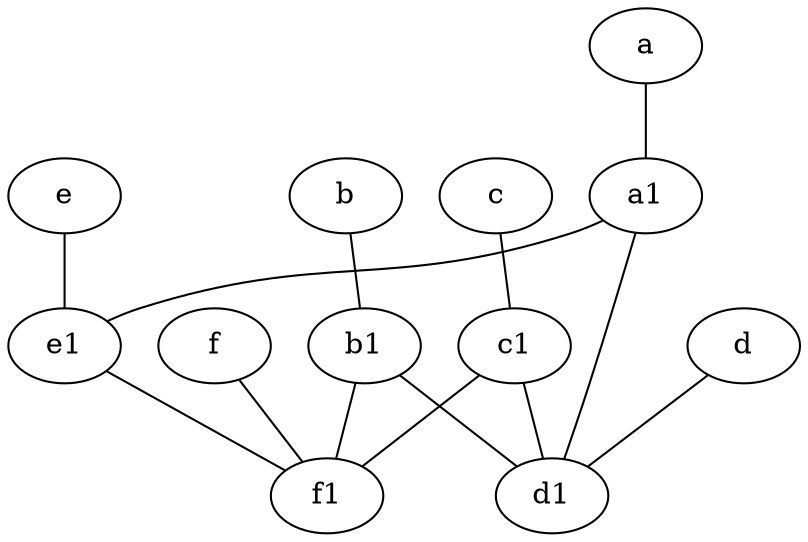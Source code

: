 graph {
	node [labelfontsize=50]
	c1 [labelfontsize=50 pos="4.5,3!"]
	f1 [labelfontsize=50 pos="3,8!"]
	d1 [labelfontsize=50 pos="3,5!"]
	e [labelfontsize=50 pos="7,9!"]
	f [labelfontsize=50 pos="3,9!"]
	c [labelfontsize=50 pos="4.5,2!"]
	e1 [labelfontsize=50 pos="7,7!"]
	a [labelfontsize=50 pos="8,2!"]
	b1 [labelfontsize=50 pos="9,4!"]
	b [labelfontsize=50 pos="10,4!"]
	d [labelfontsize=50 pos="2,5!"]
	a1 [labelfontsize=50 pos="8,3!"]
	c1 -- d1
	c1 -- f1
	b1 -- f1
	b1 -- d1
	c -- c1
	d -- d1
	e1 -- f1
	e -- e1
	a1 -- d1
	a1 -- e1
	b -- b1
	a -- a1
	f -- f1
}

